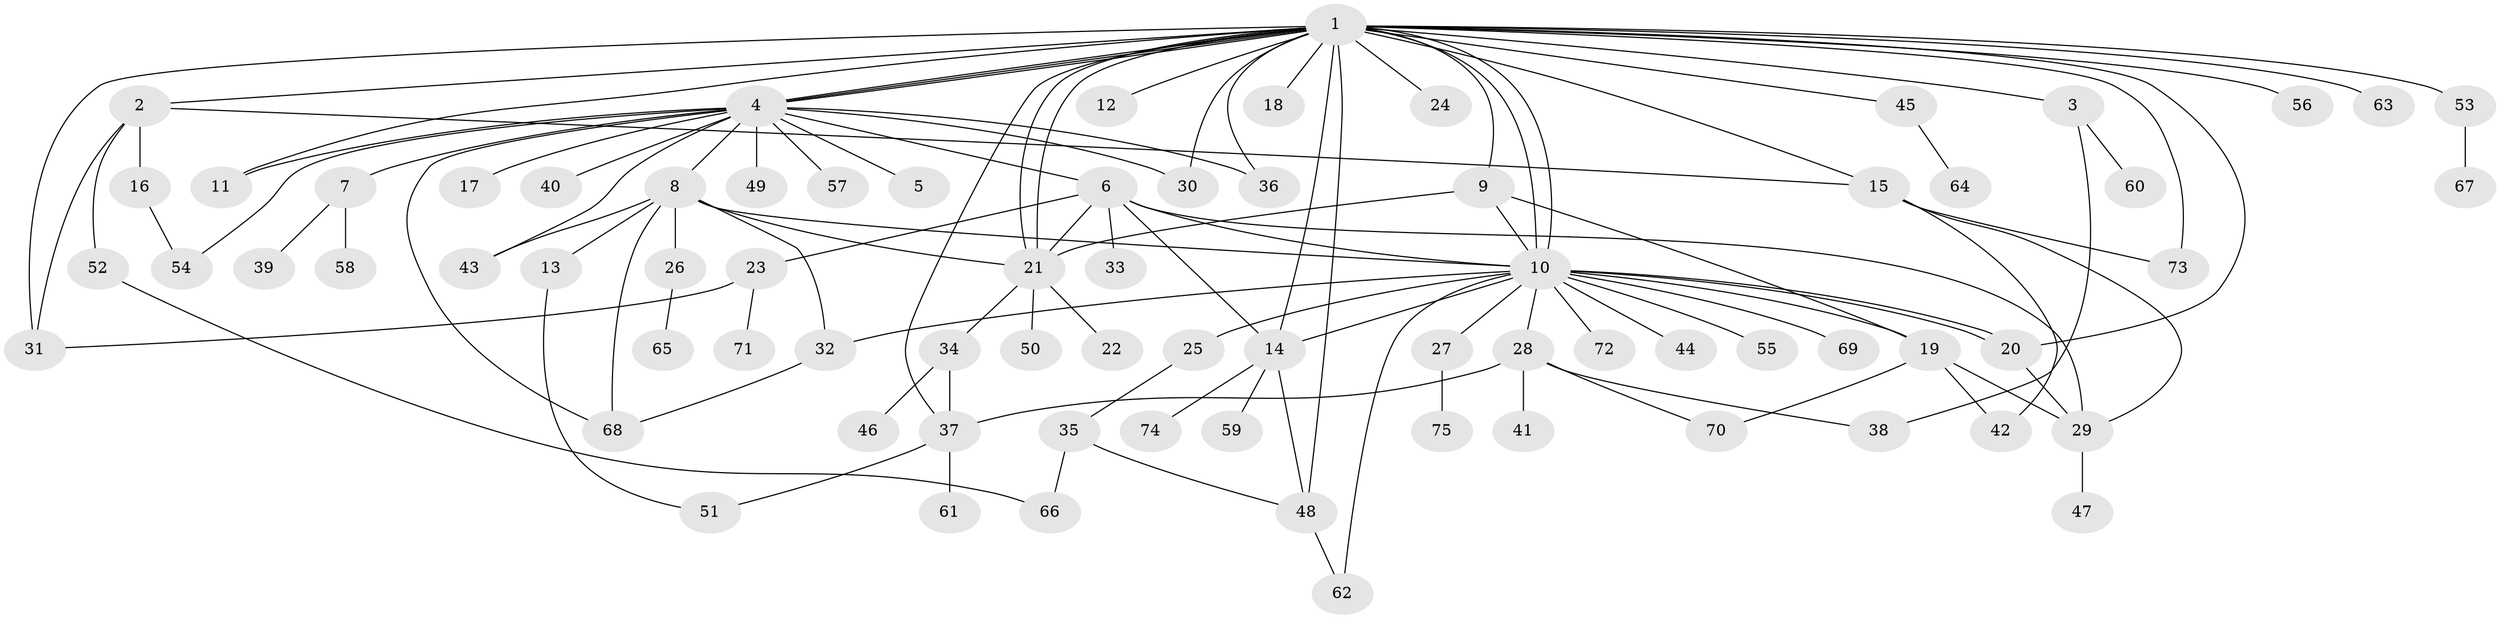 // Generated by graph-tools (version 1.1) at 2025/14/03/09/25 04:14:32]
// undirected, 75 vertices, 114 edges
graph export_dot {
graph [start="1"]
  node [color=gray90,style=filled];
  1;
  2;
  3;
  4;
  5;
  6;
  7;
  8;
  9;
  10;
  11;
  12;
  13;
  14;
  15;
  16;
  17;
  18;
  19;
  20;
  21;
  22;
  23;
  24;
  25;
  26;
  27;
  28;
  29;
  30;
  31;
  32;
  33;
  34;
  35;
  36;
  37;
  38;
  39;
  40;
  41;
  42;
  43;
  44;
  45;
  46;
  47;
  48;
  49;
  50;
  51;
  52;
  53;
  54;
  55;
  56;
  57;
  58;
  59;
  60;
  61;
  62;
  63;
  64;
  65;
  66;
  67;
  68;
  69;
  70;
  71;
  72;
  73;
  74;
  75;
  1 -- 2;
  1 -- 3;
  1 -- 4;
  1 -- 4;
  1 -- 4;
  1 -- 9;
  1 -- 10;
  1 -- 10;
  1 -- 11;
  1 -- 12;
  1 -- 14;
  1 -- 15;
  1 -- 18;
  1 -- 20;
  1 -- 21;
  1 -- 21;
  1 -- 24;
  1 -- 30;
  1 -- 31;
  1 -- 36;
  1 -- 37;
  1 -- 45;
  1 -- 48;
  1 -- 53;
  1 -- 56;
  1 -- 63;
  1 -- 73;
  2 -- 15;
  2 -- 16;
  2 -- 31;
  2 -- 52;
  3 -- 38;
  3 -- 60;
  4 -- 5;
  4 -- 6;
  4 -- 7;
  4 -- 8;
  4 -- 11;
  4 -- 17;
  4 -- 30;
  4 -- 36;
  4 -- 40;
  4 -- 43;
  4 -- 49;
  4 -- 54;
  4 -- 57;
  4 -- 68;
  6 -- 10;
  6 -- 14;
  6 -- 21;
  6 -- 23;
  6 -- 29;
  6 -- 33;
  7 -- 39;
  7 -- 58;
  8 -- 10;
  8 -- 13;
  8 -- 21;
  8 -- 26;
  8 -- 32;
  8 -- 43;
  8 -- 68;
  9 -- 10;
  9 -- 19;
  9 -- 21;
  10 -- 14;
  10 -- 19;
  10 -- 20;
  10 -- 20;
  10 -- 25;
  10 -- 27;
  10 -- 28;
  10 -- 32;
  10 -- 44;
  10 -- 55;
  10 -- 62;
  10 -- 69;
  10 -- 72;
  13 -- 51;
  14 -- 48;
  14 -- 59;
  14 -- 74;
  15 -- 29;
  15 -- 42;
  15 -- 73;
  16 -- 54;
  19 -- 29;
  19 -- 42;
  19 -- 70;
  20 -- 29;
  21 -- 22;
  21 -- 34;
  21 -- 50;
  23 -- 31;
  23 -- 71;
  25 -- 35;
  26 -- 65;
  27 -- 75;
  28 -- 37;
  28 -- 38;
  28 -- 41;
  28 -- 70;
  29 -- 47;
  32 -- 68;
  34 -- 37;
  34 -- 46;
  35 -- 48;
  35 -- 66;
  37 -- 51;
  37 -- 61;
  45 -- 64;
  48 -- 62;
  52 -- 66;
  53 -- 67;
}
